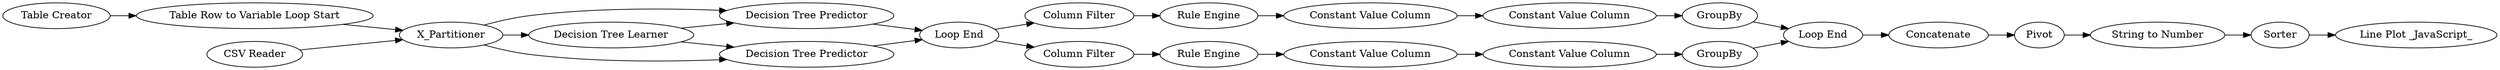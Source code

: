 digraph {
	"3054803120314828869_17" [label="Constant Value Column"]
	"3054803120314828869_14" [label="Column Filter"]
	"3054803120314828869_29" [label=GroupBy]
	"3054803120314828869_16" [label="Constant Value Column"]
	"3054803120314828869_20" [label="Rule Engine"]
	"3054803120314828869_27" [label="Rule Engine"]
	"3054803120314828869_22" [label="Table Row to Variable Loop Start"]
	"3054803120314828869_23" [label="Loop End"]
	"3054803120314828869_30" [label=Concatenate]
	"3054803120314828869_1" [label="CSV Reader"]
	"3054803120314828869_31" [label="String to Number"]
	"3054803120314828869_25" [label=Pivot]
	"3054803120314828869_4" [label="Decision Tree Predictor"]
	"3054803120314828869_33" [label=Sorter]
	"3054803120314828869_2" [label="Decision Tree Learner"]
	"3054803120314828869_18" [label="Constant Value Column"]
	"3054803120314828869_21" [label="Table Creator"]
	"3054803120314828869_15" [label="Constant Value Column"]
	"3054803120314828869_11" [label="Decision Tree Predictor"]
	"3054803120314828869_34" [label="Line Plot _JavaScript_"]
	"3054803120314828869_6" [label=X_Partitioner]
	"3054803120314828869_12" [label="Loop End"]
	"3054803120314828869_13" [label="Column Filter"]
	"3054803120314828869_28" [label=GroupBy]
	"3054803120314828869_25" -> "3054803120314828869_31"
	"3054803120314828869_21" -> "3054803120314828869_22"
	"3054803120314828869_29" -> "3054803120314828869_23"
	"3054803120314828869_2" -> "3054803120314828869_11"
	"3054803120314828869_14" -> "3054803120314828869_27"
	"3054803120314828869_13" -> "3054803120314828869_20"
	"3054803120314828869_20" -> "3054803120314828869_15"
	"3054803120314828869_6" -> "3054803120314828869_11"
	"3054803120314828869_6" -> "3054803120314828869_2"
	"3054803120314828869_33" -> "3054803120314828869_34"
	"3054803120314828869_27" -> "3054803120314828869_16"
	"3054803120314828869_12" -> "3054803120314828869_14"
	"3054803120314828869_16" -> "3054803120314828869_18"
	"3054803120314828869_4" -> "3054803120314828869_12"
	"3054803120314828869_15" -> "3054803120314828869_17"
	"3054803120314828869_30" -> "3054803120314828869_25"
	"3054803120314828869_11" -> "3054803120314828869_12"
	"3054803120314828869_28" -> "3054803120314828869_23"
	"3054803120314828869_17" -> "3054803120314828869_28"
	"3054803120314828869_31" -> "3054803120314828869_33"
	"3054803120314828869_22" -> "3054803120314828869_6"
	"3054803120314828869_23" -> "3054803120314828869_30"
	"3054803120314828869_18" -> "3054803120314828869_29"
	"3054803120314828869_1" -> "3054803120314828869_6"
	"3054803120314828869_2" -> "3054803120314828869_4"
	"3054803120314828869_12" -> "3054803120314828869_13"
	"3054803120314828869_6" -> "3054803120314828869_4"
	rankdir=LR
}
